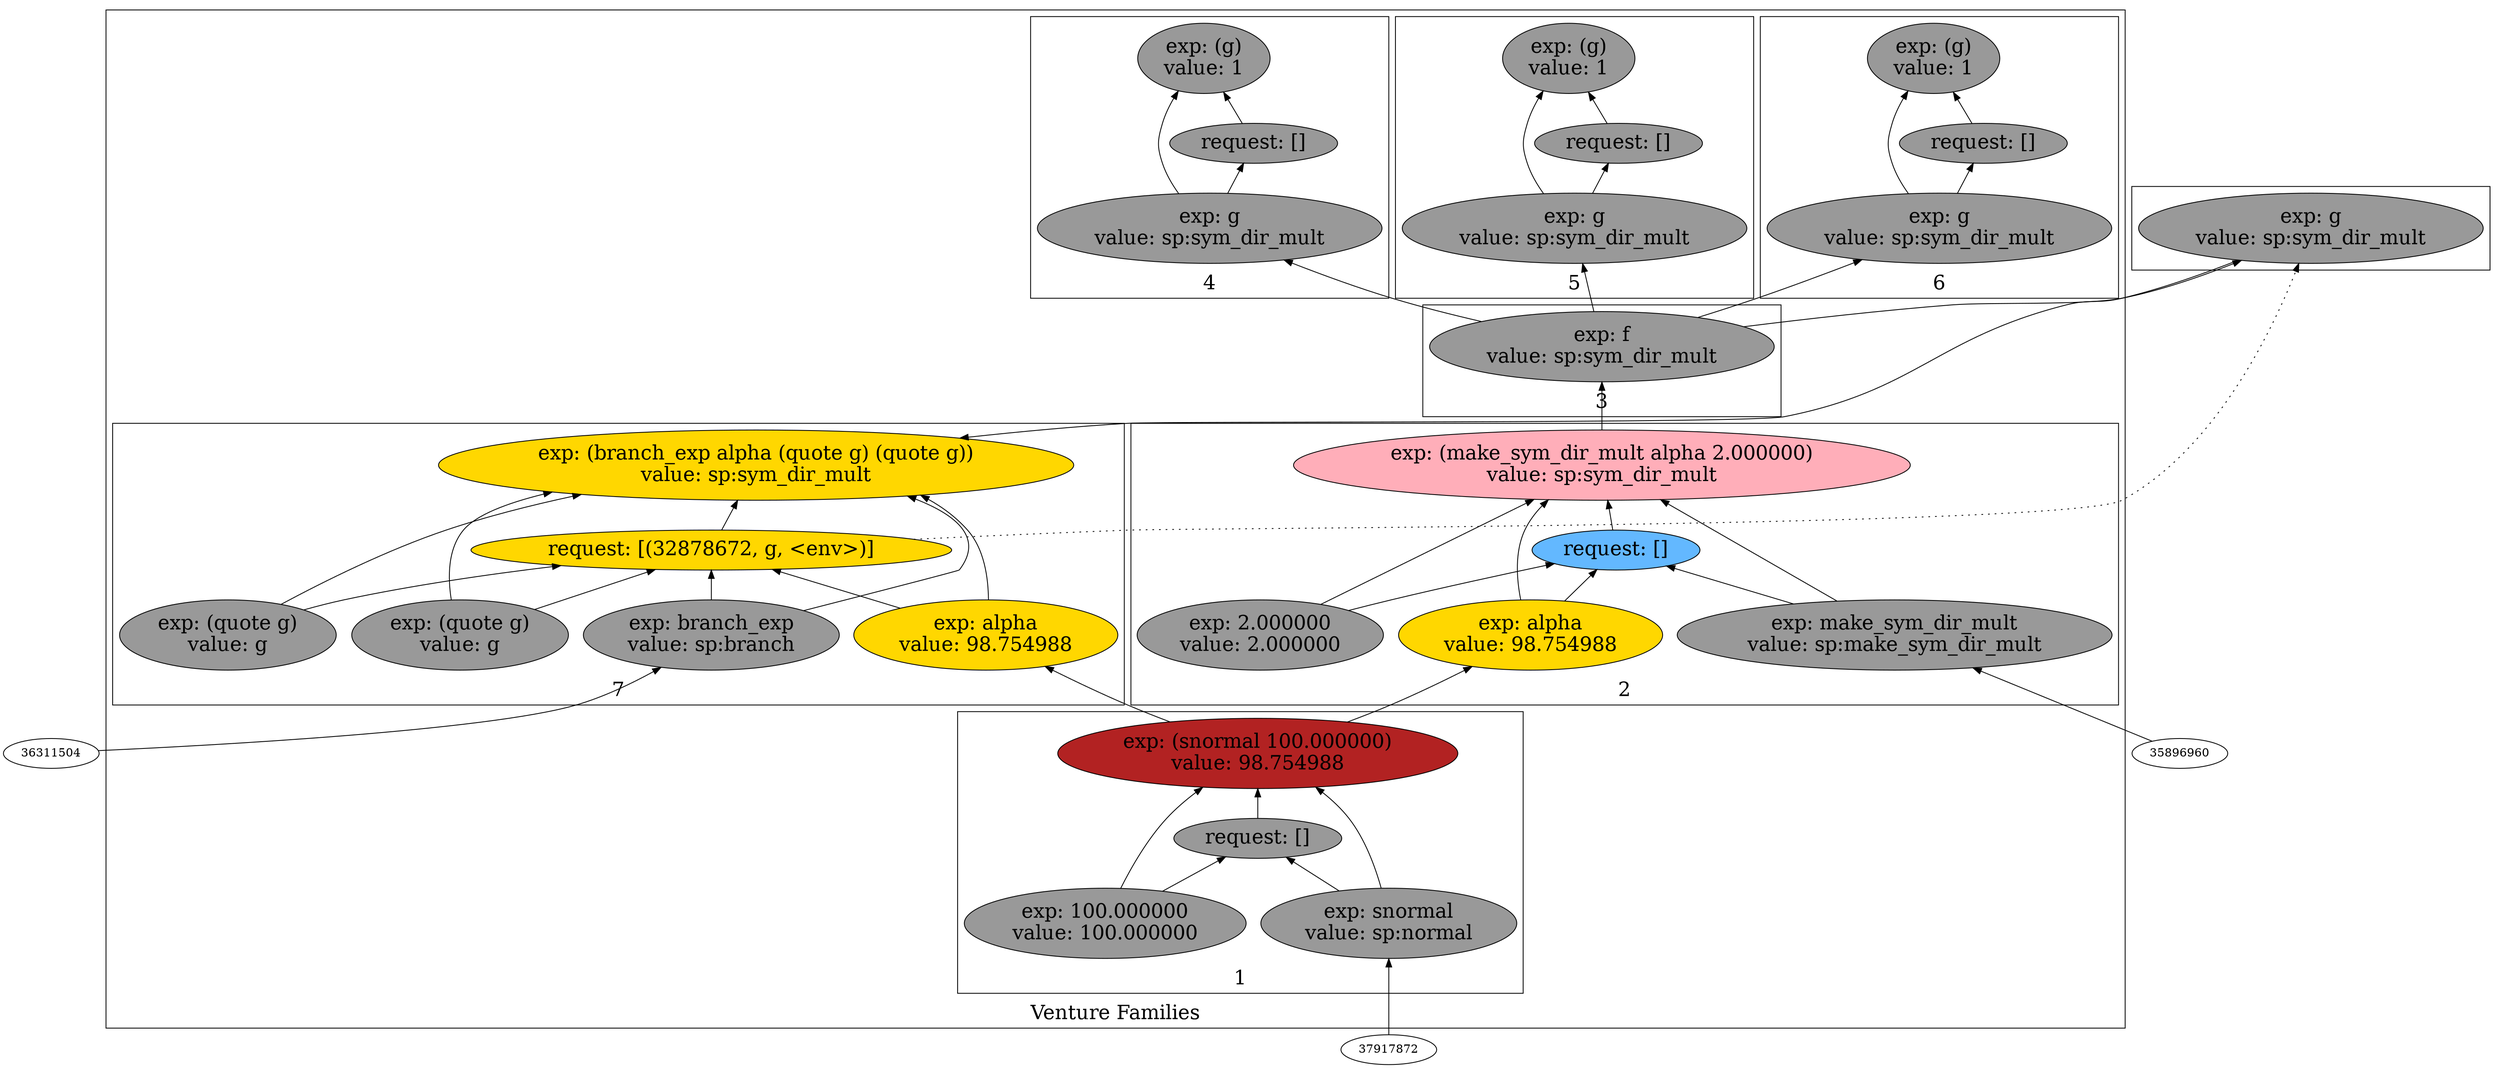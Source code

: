 digraph {
rankdir=BT
fontsize=24
subgraph cluster1 {
label="Venture Families"
subgraph cluster2 {
label="1"
"37356800"["fillcolor"="firebrick" "fontsize"="24" "label"="exp: (snormal 100.000000)\nvalue: 98.754988" "shape"="ellipse" "style"="filled" ]
"38779248"["fillcolor"="grey60" "fontsize"="24" "label"="request: []" "shape"="ellipse" "style"="filled" ]
"37253632"["fillcolor"="grey60" "fontsize"="24" "label"="exp: snormal\nvalue: sp:normal" "shape"="ellipse" "style"="filled" ]
"31215360"["fillcolor"="grey60" "fontsize"="24" "label"="exp: 100.000000\nvalue: 100.000000" "shape"="ellipse" "style"="filled" ]
}

subgraph cluster3 {
label="2"
"37497584"["fillcolor"="lightpink1" "fontsize"="24" "label"="exp: (make_sym_dir_mult alpha 2.000000)\nvalue: sp:sym_dir_mult" "shape"="ellipse" "style"="filled" ]
"36008416"["fillcolor"="steelblue1" "fontsize"="24" "label"="request: []" "shape"="ellipse" "style"="filled" ]
"35758960"["fillcolor"="grey60" "fontsize"="24" "label"="exp: make_sym_dir_mult\nvalue: sp:make_sym_dir_mult" "shape"="ellipse" "style"="filled" ]
"32504208"["fillcolor"="gold" "fontsize"="24" "label"="exp: alpha\nvalue: 98.754988" "shape"="ellipse" "style"="filled" ]
"32794384"["fillcolor"="grey60" "fontsize"="24" "label"="exp: 2.000000\nvalue: 2.000000" "shape"="ellipse" "style"="filled" ]
}

subgraph cluster4 {
label="3"
"31227776"["fillcolor"="grey60" "fontsize"="24" "label"="exp: f\nvalue: sp:sym_dir_mult" "shape"="ellipse" "style"="filled" ]
}

subgraph cluster5 {
label="4"
"34163504"["fillcolor"="grey60" "fontsize"="24" "label"="exp: (g)\nvalue: 1" "shape"="ellipse" "style"="filled" ]
"32454352"["fillcolor"="grey60" "fontsize"="24" "label"="request: []" "shape"="ellipse" "style"="filled" ]
"34460816"["fillcolor"="grey60" "fontsize"="24" "label"="exp: g\nvalue: sp:sym_dir_mult" "shape"="ellipse" "style"="filled" ]
}

subgraph cluster6 {
label="5"
"34491664"["fillcolor"="grey60" "fontsize"="24" "label"="exp: (g)\nvalue: 1" "shape"="ellipse" "style"="filled" ]
"31841312"["fillcolor"="grey60" "fontsize"="24" "label"="request: []" "shape"="ellipse" "style"="filled" ]
"31959104"["fillcolor"="grey60" "fontsize"="24" "label"="exp: g\nvalue: sp:sym_dir_mult" "shape"="ellipse" "style"="filled" ]
}

subgraph cluster7 {
label="6"
"32219424"["fillcolor"="grey60" "fontsize"="24" "label"="exp: (g)\nvalue: 1" "shape"="ellipse" "style"="filled" ]
"30766480"["fillcolor"="grey60" "fontsize"="24" "label"="request: []" "shape"="ellipse" "style"="filled" ]
"30473984"["fillcolor"="grey60" "fontsize"="24" "label"="exp: g\nvalue: sp:sym_dir_mult" "shape"="ellipse" "style"="filled" ]
}

subgraph cluster8 {
label="7"
"31015344"["fillcolor"="gold" "fontsize"="24" "label"="exp: (branch_exp alpha (quote g) (quote g))\nvalue: sp:sym_dir_mult" "shape"="ellipse" "style"="filled" ]
"32878672"["fillcolor"="gold" "fontsize"="24" "label"="request: [(32878672, g, <env>)]" "shape"="ellipse" "style"="filled" ]
"31225584"["fillcolor"="grey60" "fontsize"="24" "label"="exp: branch_exp\nvalue: sp:branch" "shape"="ellipse" "style"="filled" ]
"30372512"["fillcolor"="gold" "fontsize"="24" "label"="exp: alpha\nvalue: 98.754988" "shape"="ellipse" "style"="filled" ]
"33378608"["fillcolor"="grey60" "fontsize"="24" "label"="exp: (quote g)\nvalue: g" "shape"="ellipse" "style"="filled" ]
"32496912"["fillcolor"="grey60" "fontsize"="24" "label"="exp: (quote g)\nvalue: g" "shape"="ellipse" "style"="filled" ]
}

}

subgraph cluster9 {
label=""
"33795600"["fillcolor"="grey60" "fontsize"="24" "label"="exp: g\nvalue: sp:sym_dir_mult" "shape"="ellipse" "style"="filled" ]
}

"31225584" -> "31015344"["arrowhead"="normal" "color"="black" "constraint"="true" "style"="solid" ]
"31225584" -> "32878672"["arrowhead"="normal" "color"="black" "constraint"="true" "style"="solid" ]
"36311504" -> "31225584"["arrowhead"="normal" "color"="black" "constraint"="true" "style"="solid" ]
"30372512" -> "31015344"["arrowhead"="normal" "color"="black" "constraint"="true" "style"="solid" ]
"30372512" -> "32878672"["arrowhead"="normal" "color"="black" "constraint"="true" "style"="solid" ]
"37356800" -> "30372512"["arrowhead"="normal" "color"="black" "constraint"="true" "style"="solid" ]
"33378608" -> "31015344"["arrowhead"="normal" "color"="black" "constraint"="true" "style"="solid" ]
"33378608" -> "32878672"["arrowhead"="normal" "color"="black" "constraint"="true" "style"="solid" ]
"32496912" -> "31015344"["arrowhead"="normal" "color"="black" "constraint"="true" "style"="solid" ]
"32496912" -> "32878672"["arrowhead"="normal" "color"="black" "constraint"="true" "style"="solid" ]
"32878672" -> "31015344"["arrowhead"="normal" "color"="black" "constraint"="true" "style"="solid" ]
"33795600" -> "31015344"["arrowhead"="normal" "color"="black" "constraint"="true" "style"="solid" ]
"32878672" -> "33795600"["arrowhead"="normal" "color"="black" "constraint"="false" "style"="dotted" ]
"37497584" -> "31227776"["arrowhead"="normal" "color"="black" "constraint"="true" "style"="solid" ]
"30473984" -> "32219424"["arrowhead"="normal" "color"="black" "constraint"="true" "style"="solid" ]
"30473984" -> "30766480"["arrowhead"="normal" "color"="black" "constraint"="true" "style"="solid" ]
"31227776" -> "30473984"["arrowhead"="normal" "color"="black" "constraint"="true" "style"="solid" ]
"30766480" -> "32219424"["arrowhead"="normal" "color"="black" "constraint"="true" "style"="solid" ]
"31227776" -> "33795600"["arrowhead"="normal" "color"="black" "constraint"="true" "style"="solid" ]
"34460816" -> "34163504"["arrowhead"="normal" "color"="black" "constraint"="true" "style"="solid" ]
"34460816" -> "32454352"["arrowhead"="normal" "color"="black" "constraint"="true" "style"="solid" ]
"31227776" -> "34460816"["arrowhead"="normal" "color"="black" "constraint"="true" "style"="solid" ]
"32454352" -> "34163504"["arrowhead"="normal" "color"="black" "constraint"="true" "style"="solid" ]
"31959104" -> "34491664"["arrowhead"="normal" "color"="black" "constraint"="true" "style"="solid" ]
"31959104" -> "31841312"["arrowhead"="normal" "color"="black" "constraint"="true" "style"="solid" ]
"31227776" -> "31959104"["arrowhead"="normal" "color"="black" "constraint"="true" "style"="solid" ]
"31841312" -> "34491664"["arrowhead"="normal" "color"="black" "constraint"="true" "style"="solid" ]
"37253632" -> "37356800"["arrowhead"="normal" "color"="black" "constraint"="true" "style"="solid" ]
"37253632" -> "38779248"["arrowhead"="normal" "color"="black" "constraint"="true" "style"="solid" ]
"37917872" -> "37253632"["arrowhead"="normal" "color"="black" "constraint"="true" "style"="solid" ]
"31215360" -> "37356800"["arrowhead"="normal" "color"="black" "constraint"="true" "style"="solid" ]
"31215360" -> "38779248"["arrowhead"="normal" "color"="black" "constraint"="true" "style"="solid" ]
"38779248" -> "37356800"["arrowhead"="normal" "color"="black" "constraint"="true" "style"="solid" ]
"35758960" -> "37497584"["arrowhead"="normal" "color"="black" "constraint"="true" "style"="solid" ]
"35758960" -> "36008416"["arrowhead"="normal" "color"="black" "constraint"="true" "style"="solid" ]
"35896960" -> "35758960"["arrowhead"="normal" "color"="black" "constraint"="true" "style"="solid" ]
"32504208" -> "37497584"["arrowhead"="normal" "color"="black" "constraint"="true" "style"="solid" ]
"32504208" -> "36008416"["arrowhead"="normal" "color"="black" "constraint"="true" "style"="solid" ]
"37356800" -> "32504208"["arrowhead"="normal" "color"="black" "constraint"="true" "style"="solid" ]
"32794384" -> "37497584"["arrowhead"="normal" "color"="black" "constraint"="true" "style"="solid" ]
"32794384" -> "36008416"["arrowhead"="normal" "color"="black" "constraint"="true" "style"="solid" ]
"36008416" -> "37497584"["arrowhead"="normal" "color"="black" "constraint"="true" "style"="solid" ]

}